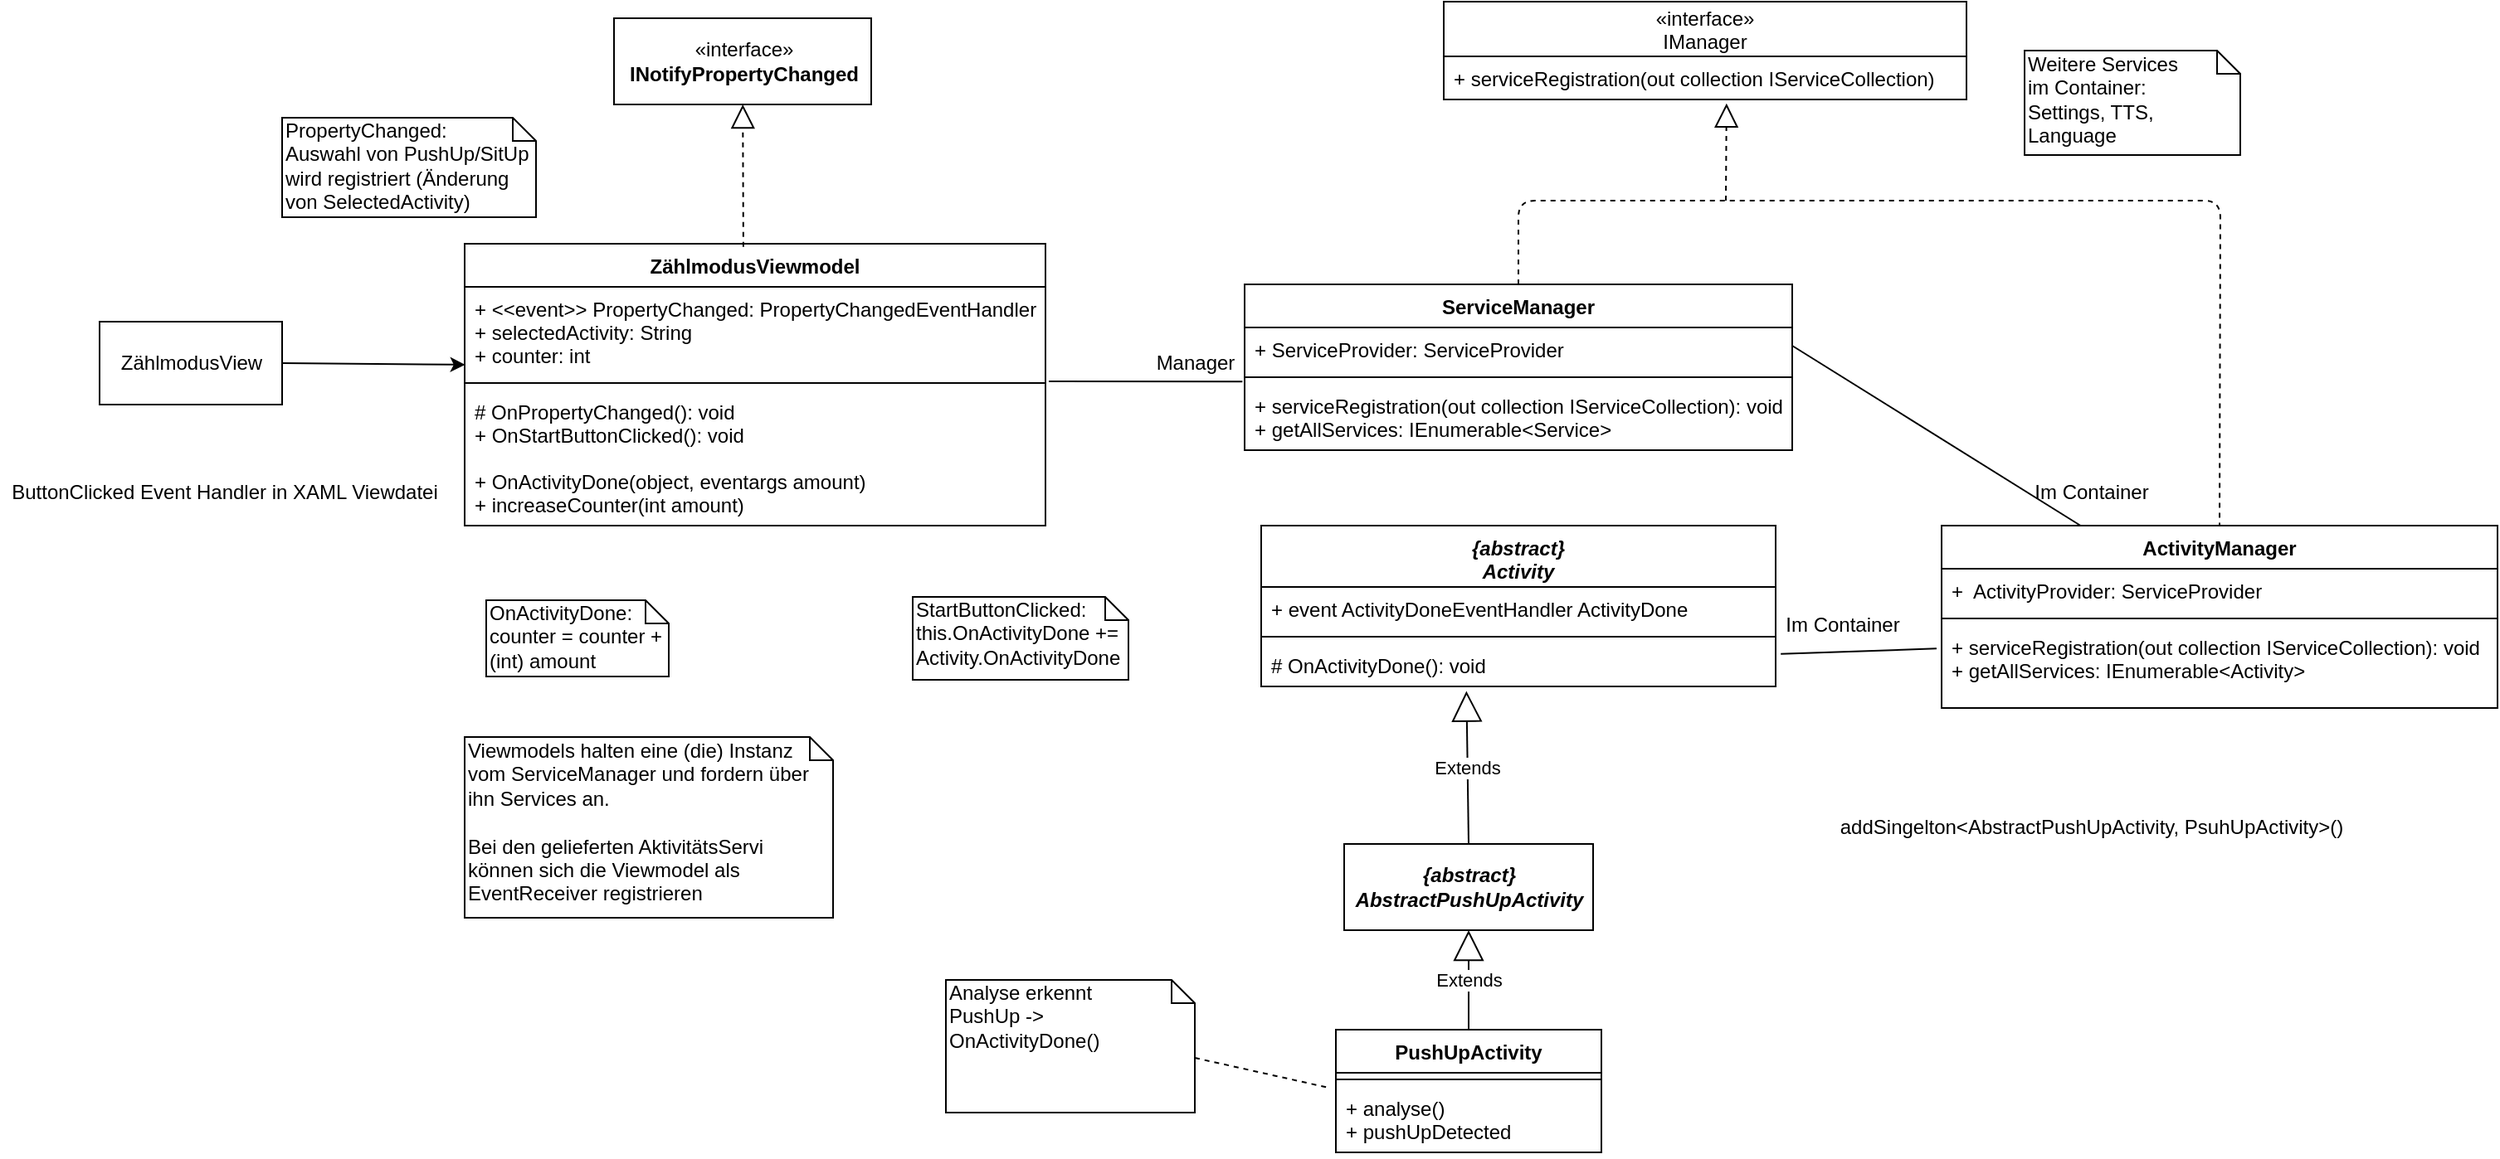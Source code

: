 <mxfile version="12.3.9" type="device" pages="1"><diagram id="SEoLvDPPB7rBRaVzJ4tz" name="Page-1"><mxGraphModel dx="1730" dy="913" grid="1" gridSize="10" guides="1" tooltips="1" connect="1" arrows="1" fold="1" page="1" pageScale="1" pageWidth="827" pageHeight="1169" math="0" shadow="0"><root><mxCell id="0"/><mxCell id="1" parent="0"/><mxCell id="Qi4EjmDqVXHnnGABS6Vw-2" value="ZählmodusViewmodel&#10;" style="swimlane;fontStyle=1;align=center;verticalAlign=top;childLayout=stackLayout;horizontal=1;startSize=26;horizontalStack=0;resizeParent=1;resizeParentMax=0;resizeLast=0;collapsible=1;marginBottom=0;" vertex="1" parent="1"><mxGeometry x="400" y="466" width="350" height="170" as="geometry"/></mxCell><mxCell id="Qi4EjmDqVXHnnGABS6Vw-3" value="+ &lt;&lt;event&gt;&gt; PropertyChanged: PropertyChangedEventHandler&#10;+ selectedActivity: String&#10;+ counter: int" style="text;strokeColor=none;fillColor=none;align=left;verticalAlign=top;spacingLeft=4;spacingRight=4;overflow=hidden;rotatable=0;points=[[0,0.5],[1,0.5]];portConstraint=eastwest;" vertex="1" parent="Qi4EjmDqVXHnnGABS6Vw-2"><mxGeometry y="26" width="350" height="54" as="geometry"/></mxCell><mxCell id="Qi4EjmDqVXHnnGABS6Vw-4" value="" style="line;strokeWidth=1;fillColor=none;align=left;verticalAlign=middle;spacingTop=-1;spacingLeft=3;spacingRight=3;rotatable=0;labelPosition=right;points=[];portConstraint=eastwest;" vertex="1" parent="Qi4EjmDqVXHnnGABS6Vw-2"><mxGeometry y="80" width="350" height="8" as="geometry"/></mxCell><mxCell id="Qi4EjmDqVXHnnGABS6Vw-5" value="# OnPropertyChanged(): void&#10;+ OnStartButtonClicked(): void&#10;&#10;+ OnActivityDone(object, eventargs amount)&#10;+ increaseCounter(int amount)" style="text;align=left;verticalAlign=top;spacingLeft=4;spacingRight=4;overflow=hidden;rotatable=0;points=[[0,0.5],[1,0.5]];portConstraint=eastwest;" vertex="1" parent="Qi4EjmDqVXHnnGABS6Vw-2"><mxGeometry y="88" width="350" height="82" as="geometry"/></mxCell><mxCell id="Qi4EjmDqVXHnnGABS6Vw-6" value="ZählmodusView" style="html=1;" vertex="1" parent="1"><mxGeometry x="180" y="513" width="110" height="50" as="geometry"/></mxCell><mxCell id="Qi4EjmDqVXHnnGABS6Vw-21" value="{abstract}&#10;Activity" style="swimlane;fontStyle=3;align=center;verticalAlign=top;childLayout=stackLayout;horizontal=1;startSize=37;horizontalStack=0;resizeParent=1;resizeParentMax=0;resizeLast=0;collapsible=1;marginBottom=0;" vertex="1" parent="1"><mxGeometry x="880" y="636" width="310" height="97" as="geometry"/></mxCell><mxCell id="Qi4EjmDqVXHnnGABS6Vw-22" value="+ event ActivityDoneEventHandler ActivityDone" style="text;strokeColor=none;fillColor=none;align=left;verticalAlign=top;spacingLeft=4;spacingRight=4;overflow=hidden;rotatable=0;points=[[0,0.5],[1,0.5]];portConstraint=eastwest;" vertex="1" parent="Qi4EjmDqVXHnnGABS6Vw-21"><mxGeometry y="37" width="310" height="26" as="geometry"/></mxCell><mxCell id="Qi4EjmDqVXHnnGABS6Vw-23" value="" style="line;strokeWidth=1;fillColor=none;align=left;verticalAlign=middle;spacingTop=-1;spacingLeft=3;spacingRight=3;rotatable=0;labelPosition=right;points=[];portConstraint=eastwest;" vertex="1" parent="Qi4EjmDqVXHnnGABS6Vw-21"><mxGeometry y="63" width="310" height="8" as="geometry"/></mxCell><mxCell id="Qi4EjmDqVXHnnGABS6Vw-24" value="# OnActivityDone(): void" style="text;strokeColor=none;fillColor=none;align=left;verticalAlign=top;spacingLeft=4;spacingRight=4;overflow=hidden;rotatable=0;points=[[0,0.5],[1,0.5]];portConstraint=eastwest;" vertex="1" parent="Qi4EjmDqVXHnnGABS6Vw-21"><mxGeometry y="71" width="310" height="26" as="geometry"/></mxCell><mxCell id="Qi4EjmDqVXHnnGABS6Vw-25" value="PushUpActivity" style="swimlane;fontStyle=1;align=center;verticalAlign=top;childLayout=stackLayout;horizontal=1;startSize=26;horizontalStack=0;resizeParent=1;resizeParentMax=0;resizeLast=0;collapsible=1;marginBottom=0;" vertex="1" parent="1"><mxGeometry x="925" y="940" width="160" height="74" as="geometry"/></mxCell><mxCell id="Qi4EjmDqVXHnnGABS6Vw-27" value="" style="line;strokeWidth=1;fillColor=none;align=left;verticalAlign=middle;spacingTop=-1;spacingLeft=3;spacingRight=3;rotatable=0;labelPosition=right;points=[];portConstraint=eastwest;" vertex="1" parent="Qi4EjmDqVXHnnGABS6Vw-25"><mxGeometry y="26" width="160" height="8" as="geometry"/></mxCell><mxCell id="Qi4EjmDqVXHnnGABS6Vw-28" value="+ analyse()&#10;+ pushUpDetected" style="text;strokeColor=none;fillColor=none;align=left;verticalAlign=top;spacingLeft=4;spacingRight=4;overflow=hidden;rotatable=0;points=[[0,0.5],[1,0.5]];portConstraint=eastwest;" vertex="1" parent="Qi4EjmDqVXHnnGABS6Vw-25"><mxGeometry y="34" width="160" height="40" as="geometry"/></mxCell><mxCell id="Qi4EjmDqVXHnnGABS6Vw-29" value="&lt;b&gt;&lt;i&gt;{abstract}&lt;br&gt;AbstractPushUpActivity&lt;/i&gt;&lt;/b&gt;" style="html=1;" vertex="1" parent="1"><mxGeometry x="930" y="828" width="150" height="52" as="geometry"/></mxCell><mxCell id="Qi4EjmDqVXHnnGABS6Vw-30" value="Extends" style="endArrow=block;endSize=16;endFill=0;html=1;entryX=0.399;entryY=1.108;entryDx=0;entryDy=0;exitX=0.5;exitY=0;exitDx=0;exitDy=0;entryPerimeter=0;" edge="1" parent="1" target="Qi4EjmDqVXHnnGABS6Vw-24" source="Qi4EjmDqVXHnnGABS6Vw-29"><mxGeometry width="160" relative="1" as="geometry"><mxPoint x="812" y="897" as="sourcePoint"/><mxPoint x="928" y="825" as="targetPoint"/></mxGeometry></mxCell><mxCell id="Qi4EjmDqVXHnnGABS6Vw-32" value="Analyse erkennt&lt;br&gt;PushUp -&amp;gt;&lt;br&gt;OnActivityDone()" style="shape=note;whiteSpace=wrap;html=1;size=14;verticalAlign=top;align=left;spacingTop=-6;" vertex="1" parent="1"><mxGeometry x="690" y="910" width="150" height="80" as="geometry"/></mxCell><mxCell id="Qi4EjmDqVXHnnGABS6Vw-33" value="" style="endArrow=none;dashed=1;html=1;entryX=-0.027;entryY=0.025;entryDx=0;entryDy=0;entryPerimeter=0;exitX=0;exitY=0;exitDx=150;exitDy=47;exitPerimeter=0;" edge="1" parent="1" source="Qi4EjmDqVXHnnGABS6Vw-32" target="Qi4EjmDqVXHnnGABS6Vw-28"><mxGeometry width="50" height="50" relative="1" as="geometry"><mxPoint x="930" y="860" as="sourcePoint"/><mxPoint x="980" y="810" as="targetPoint"/></mxGeometry></mxCell><mxCell id="Qi4EjmDqVXHnnGABS6Vw-41" value="«interface»&lt;br&gt;&lt;b&gt;INotifyPropertyChanged&lt;/b&gt;" style="html=1;" vertex="1" parent="1"><mxGeometry x="490" y="330" width="155" height="52" as="geometry"/></mxCell><mxCell id="Qi4EjmDqVXHnnGABS6Vw-42" value="" style="endArrow=block;dashed=1;endFill=0;endSize=12;html=1;exitX=0.477;exitY=0.011;exitDx=0;exitDy=0;exitPerimeter=0;" edge="1" parent="1" target="Qi4EjmDqVXHnnGABS6Vw-41"><mxGeometry width="160" relative="1" as="geometry"><mxPoint x="567.95" y="467.87" as="sourcePoint"/><mxPoint x="568.5" y="382" as="targetPoint"/><Array as="points"/></mxGeometry></mxCell><mxCell id="Qi4EjmDqVXHnnGABS6Vw-46" value="" style="endArrow=classic;html=1;entryX=0.001;entryY=0.87;entryDx=0;entryDy=0;entryPerimeter=0;exitX=1;exitY=0.5;exitDx=0;exitDy=0;" edge="1" parent="1" source="Qi4EjmDqVXHnnGABS6Vw-6" target="Qi4EjmDqVXHnnGABS6Vw-3"><mxGeometry width="50" height="50" relative="1" as="geometry"><mxPoint x="290" y="530" as="sourcePoint"/><mxPoint x="350" y="576" as="targetPoint"/></mxGeometry></mxCell><mxCell id="Qi4EjmDqVXHnnGABS6Vw-48" value="PropertyChanged:&lt;br&gt;Auswahl von PushUp/SitUp wird registriert (Änderung von SelectedActivity)" style="shape=note;whiteSpace=wrap;html=1;size=14;verticalAlign=top;align=left;spacingTop=-6;" vertex="1" parent="1"><mxGeometry x="290" y="390" width="153" height="60" as="geometry"/></mxCell><mxCell id="Qi4EjmDqVXHnnGABS6Vw-49" value="ButtonClicked Event Handler in XAML Viewdatei" style="text;html=1;align=center;verticalAlign=middle;resizable=0;points=[];;autosize=1;" vertex="1" parent="1"><mxGeometry x="120" y="606" width="270" height="20" as="geometry"/></mxCell><mxCell id="Qi4EjmDqVXHnnGABS6Vw-52" value="StartButtonClicked:&lt;br&gt;this.OnActivityDone += Activity.OnActivityDone" style="shape=note;whiteSpace=wrap;html=1;size=14;verticalAlign=top;align=left;spacingTop=-6;" vertex="1" parent="1"><mxGeometry x="670" y="679" width="130" height="50" as="geometry"/></mxCell><mxCell id="Qi4EjmDqVXHnnGABS6Vw-53" value="OnActivityDone:&lt;br&gt;counter = counter + (int) amount" style="shape=note;whiteSpace=wrap;html=1;size=14;verticalAlign=top;align=left;spacingTop=-6;" vertex="1" parent="1"><mxGeometry x="413" y="681" width="110" height="46" as="geometry"/></mxCell><mxCell id="Qi4EjmDqVXHnnGABS6Vw-59" value="" style="endArrow=none;html=1;entryX=-0.004;entryY=-0.035;entryDx=0;entryDy=0;entryPerimeter=0;" edge="1" parent="1" target="Qi4EjmDqVXHnnGABS6Vw-63"><mxGeometry width="50" height="50" relative="1" as="geometry"><mxPoint x="752" y="549" as="sourcePoint"/><mxPoint x="810" y="510" as="targetPoint"/></mxGeometry></mxCell><mxCell id="Qi4EjmDqVXHnnGABS6Vw-60" value="ServiceManager" style="swimlane;fontStyle=1;align=center;verticalAlign=top;childLayout=stackLayout;horizontal=1;startSize=26;horizontalStack=0;resizeParent=1;resizeParentMax=0;resizeLast=0;collapsible=1;marginBottom=0;strokeWidth=1;fontSize=12;" vertex="1" parent="1"><mxGeometry x="870" y="490.5" width="330" height="100" as="geometry"/></mxCell><mxCell id="Qi4EjmDqVXHnnGABS6Vw-61" value="+ ServiceProvider: ServiceProvider" style="text;strokeColor=none;fillColor=none;align=left;verticalAlign=top;spacingLeft=4;spacingRight=4;overflow=hidden;rotatable=0;points=[[0,0.5],[1,0.5]];portConstraint=eastwest;" vertex="1" parent="Qi4EjmDqVXHnnGABS6Vw-60"><mxGeometry y="26" width="330" height="26" as="geometry"/></mxCell><mxCell id="Qi4EjmDqVXHnnGABS6Vw-62" value="" style="line;strokeWidth=1;fillColor=none;align=left;verticalAlign=middle;spacingTop=-1;spacingLeft=3;spacingRight=3;rotatable=0;labelPosition=right;points=[];portConstraint=eastwest;" vertex="1" parent="Qi4EjmDqVXHnnGABS6Vw-60"><mxGeometry y="52" width="330" height="8" as="geometry"/></mxCell><mxCell id="Qi4EjmDqVXHnnGABS6Vw-63" value="+ serviceRegistration(out collection IServiceCollection): void&#10;+ getAllServices: IEnumerable&lt;Service&gt;" style="text;strokeColor=none;fillColor=none;align=left;verticalAlign=top;spacingLeft=4;spacingRight=4;overflow=hidden;rotatable=0;points=[[0,0.5],[1,0.5]];portConstraint=eastwest;" vertex="1" parent="Qi4EjmDqVXHnnGABS6Vw-60"><mxGeometry y="60" width="330" height="40" as="geometry"/></mxCell><mxCell id="Qi4EjmDqVXHnnGABS6Vw-65" value="" style="endArrow=block;dashed=1;endFill=0;endSize=12;html=1;entryX=0.541;entryY=1.092;entryDx=0;entryDy=0;entryPerimeter=0;" edge="1" parent="1" target="Qi4EjmDqVXHnnGABS6Vw-67"><mxGeometry width="160" relative="1" as="geometry"><mxPoint x="1160" y="440" as="sourcePoint"/><mxPoint x="1220" y="390" as="targetPoint"/><Array as="points"/></mxGeometry></mxCell><mxCell id="Qi4EjmDqVXHnnGABS6Vw-66" value="«interface»&#10;IManager" style="swimlane;fontStyle=0;childLayout=stackLayout;horizontal=1;startSize=33;fillColor=none;horizontalStack=0;resizeParent=1;resizeParentMax=0;resizeLast=0;collapsible=1;marginBottom=0;" vertex="1" parent="1"><mxGeometry x="990" y="320" width="315" height="59" as="geometry"/></mxCell><mxCell id="Qi4EjmDqVXHnnGABS6Vw-67" value="+ serviceRegistration(out collection IServiceCollection)" style="text;strokeColor=none;fillColor=none;align=left;verticalAlign=top;spacingLeft=4;spacingRight=4;overflow=hidden;rotatable=0;points=[[0,0.5],[1,0.5]];portConstraint=eastwest;" vertex="1" parent="Qi4EjmDqVXHnnGABS6Vw-66"><mxGeometry y="33" width="315" height="26" as="geometry"/></mxCell><mxCell id="Qi4EjmDqVXHnnGABS6Vw-70" value="Manager" style="text;html=1;align=center;verticalAlign=middle;resizable=0;points=[];;autosize=1;" vertex="1" parent="1"><mxGeometry x="810" y="528" width="60" height="20" as="geometry"/></mxCell><mxCell id="Qi4EjmDqVXHnnGABS6Vw-72" value="ActivityManager" style="swimlane;fontStyle=1;align=center;verticalAlign=top;childLayout=stackLayout;horizontal=1;startSize=26;horizontalStack=0;resizeParent=1;resizeParentMax=0;resizeLast=0;collapsible=1;marginBottom=0;" vertex="1" parent="1"><mxGeometry x="1290" y="636" width="335" height="110" as="geometry"/></mxCell><mxCell id="Qi4EjmDqVXHnnGABS6Vw-73" value="+  ActivityProvider: ServiceProvider" style="text;strokeColor=none;fillColor=none;align=left;verticalAlign=top;spacingLeft=4;spacingRight=4;overflow=hidden;rotatable=0;points=[[0,0.5],[1,0.5]];portConstraint=eastwest;" vertex="1" parent="Qi4EjmDqVXHnnGABS6Vw-72"><mxGeometry y="26" width="335" height="26" as="geometry"/></mxCell><mxCell id="Qi4EjmDqVXHnnGABS6Vw-74" value="" style="line;strokeWidth=1;fillColor=none;align=left;verticalAlign=middle;spacingTop=-1;spacingLeft=3;spacingRight=3;rotatable=0;labelPosition=right;points=[];portConstraint=eastwest;" vertex="1" parent="Qi4EjmDqVXHnnGABS6Vw-72"><mxGeometry y="52" width="335" height="8" as="geometry"/></mxCell><mxCell id="Qi4EjmDqVXHnnGABS6Vw-75" value="+ serviceRegistration(out collection IServiceCollection): void&#10;+ getAllServices: IEnumerable&lt;Activity&gt;" style="text;strokeColor=none;fillColor=none;align=left;verticalAlign=top;spacingLeft=4;spacingRight=4;overflow=hidden;rotatable=0;points=[[0,0.5],[1,0.5]];portConstraint=eastwest;" vertex="1" parent="Qi4EjmDqVXHnnGABS6Vw-72"><mxGeometry y="60" width="335" height="50" as="geometry"/></mxCell><mxCell id="Qi4EjmDqVXHnnGABS6Vw-77" value="" style="endArrow=none;dashed=1;html=1;exitX=0.5;exitY=0;exitDx=0;exitDy=0;entryX=0.5;entryY=0;entryDx=0;entryDy=0;" edge="1" parent="1" source="Qi4EjmDqVXHnnGABS6Vw-60" target="Qi4EjmDqVXHnnGABS6Vw-72"><mxGeometry width="50" height="50" relative="1" as="geometry"><mxPoint x="1020" y="460" as="sourcePoint"/><mxPoint x="1070" y="410" as="targetPoint"/><Array as="points"><mxPoint x="1035" y="440"/><mxPoint x="1458" y="440"/></Array></mxGeometry></mxCell><mxCell id="Qi4EjmDqVXHnnGABS6Vw-78" value="" style="endArrow=none;html=1;entryX=0.25;entryY=0;entryDx=0;entryDy=0;exitX=1;exitY=0.5;exitDx=0;exitDy=0;" edge="1" parent="1" target="Qi4EjmDqVXHnnGABS6Vw-72"><mxGeometry width="50" height="50" relative="1" as="geometry"><mxPoint x="1200" y="527.5" as="sourcePoint"/><mxPoint x="1280" y="616" as="targetPoint"/></mxGeometry></mxCell><mxCell id="Qi4EjmDqVXHnnGABS6Vw-79" value="Im Container" style="text;html=1;align=center;verticalAlign=middle;resizable=0;points=[];;autosize=1;" vertex="1" parent="1"><mxGeometry x="1340" y="606" width="80" height="20" as="geometry"/></mxCell><mxCell id="Qi4EjmDqVXHnnGABS6Vw-83" value="Weitere Services &lt;br&gt;im Container:&amp;nbsp;&lt;br&gt;Settings, TTS, Language" style="shape=note;whiteSpace=wrap;html=1;size=14;verticalAlign=top;align=left;spacingTop=-6;" vertex="1" parent="1"><mxGeometry x="1340" y="349.5" width="130" height="63" as="geometry"/></mxCell><mxCell id="Qi4EjmDqVXHnnGABS6Vw-84" value="" style="endArrow=none;html=1;entryX=-0.009;entryY=0.283;entryDx=0;entryDy=0;entryPerimeter=0;exitX=1.01;exitY=0.246;exitDx=0;exitDy=0;exitPerimeter=0;" edge="1" parent="1" source="Qi4EjmDqVXHnnGABS6Vw-24" target="Qi4EjmDqVXHnnGABS6Vw-75"><mxGeometry width="50" height="50" relative="1" as="geometry"><mxPoint x="1050" y="800" as="sourcePoint"/><mxPoint x="1140" y="710" as="targetPoint"/></mxGeometry></mxCell><mxCell id="Qi4EjmDqVXHnnGABS6Vw-85" value="Im Container" style="text;html=1;align=center;verticalAlign=middle;resizable=0;points=[];;autosize=1;" vertex="1" parent="1"><mxGeometry x="1190" y="686" width="80" height="20" as="geometry"/></mxCell><mxCell id="Qi4EjmDqVXHnnGABS6Vw-86" value="Extends" style="endArrow=block;endSize=16;endFill=0;html=1;entryX=0.5;entryY=1;entryDx=0;entryDy=0;exitX=0.5;exitY=0;exitDx=0;exitDy=0;" edge="1" parent="1" source="Qi4EjmDqVXHnnGABS6Vw-25" target="Qi4EjmDqVXHnnGABS6Vw-29"><mxGeometry width="160" relative="1" as="geometry"><mxPoint x="555" y="870" as="sourcePoint"/><mxPoint x="715" y="870" as="targetPoint"/></mxGeometry></mxCell><mxCell id="Qi4EjmDqVXHnnGABS6Vw-88" value="addSingelton&amp;lt;AbstractPushUpActivity, PsuhUpActivity&amp;gt;()" style="text;html=1;align=center;verticalAlign=middle;resizable=0;points=[];;autosize=1;" vertex="1" parent="1"><mxGeometry x="1220" y="808" width="320" height="20" as="geometry"/></mxCell><mxCell id="Qi4EjmDqVXHnnGABS6Vw-89" value="Viewmodels halten eine (die) Instanz vom ServiceManager und fordern über ihn Services an.&lt;br&gt;&lt;br&gt;Bei den gelieferten AktivitätsServi können sich die Viewmodel als EventReceiver registrieren" style="shape=note;whiteSpace=wrap;html=1;size=14;verticalAlign=top;align=left;spacingTop=-6;" vertex="1" parent="1"><mxGeometry x="400" y="763.5" width="222" height="109" as="geometry"/></mxCell></root></mxGraphModel></diagram></mxfile>
